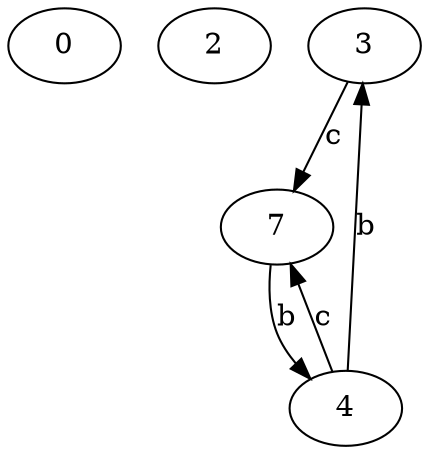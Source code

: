 strict digraph  {
0;
2;
3;
4;
7;
3 -> 7  [label=c];
4 -> 3  [label=b];
4 -> 7  [label=c];
7 -> 4  [label=b];
}
